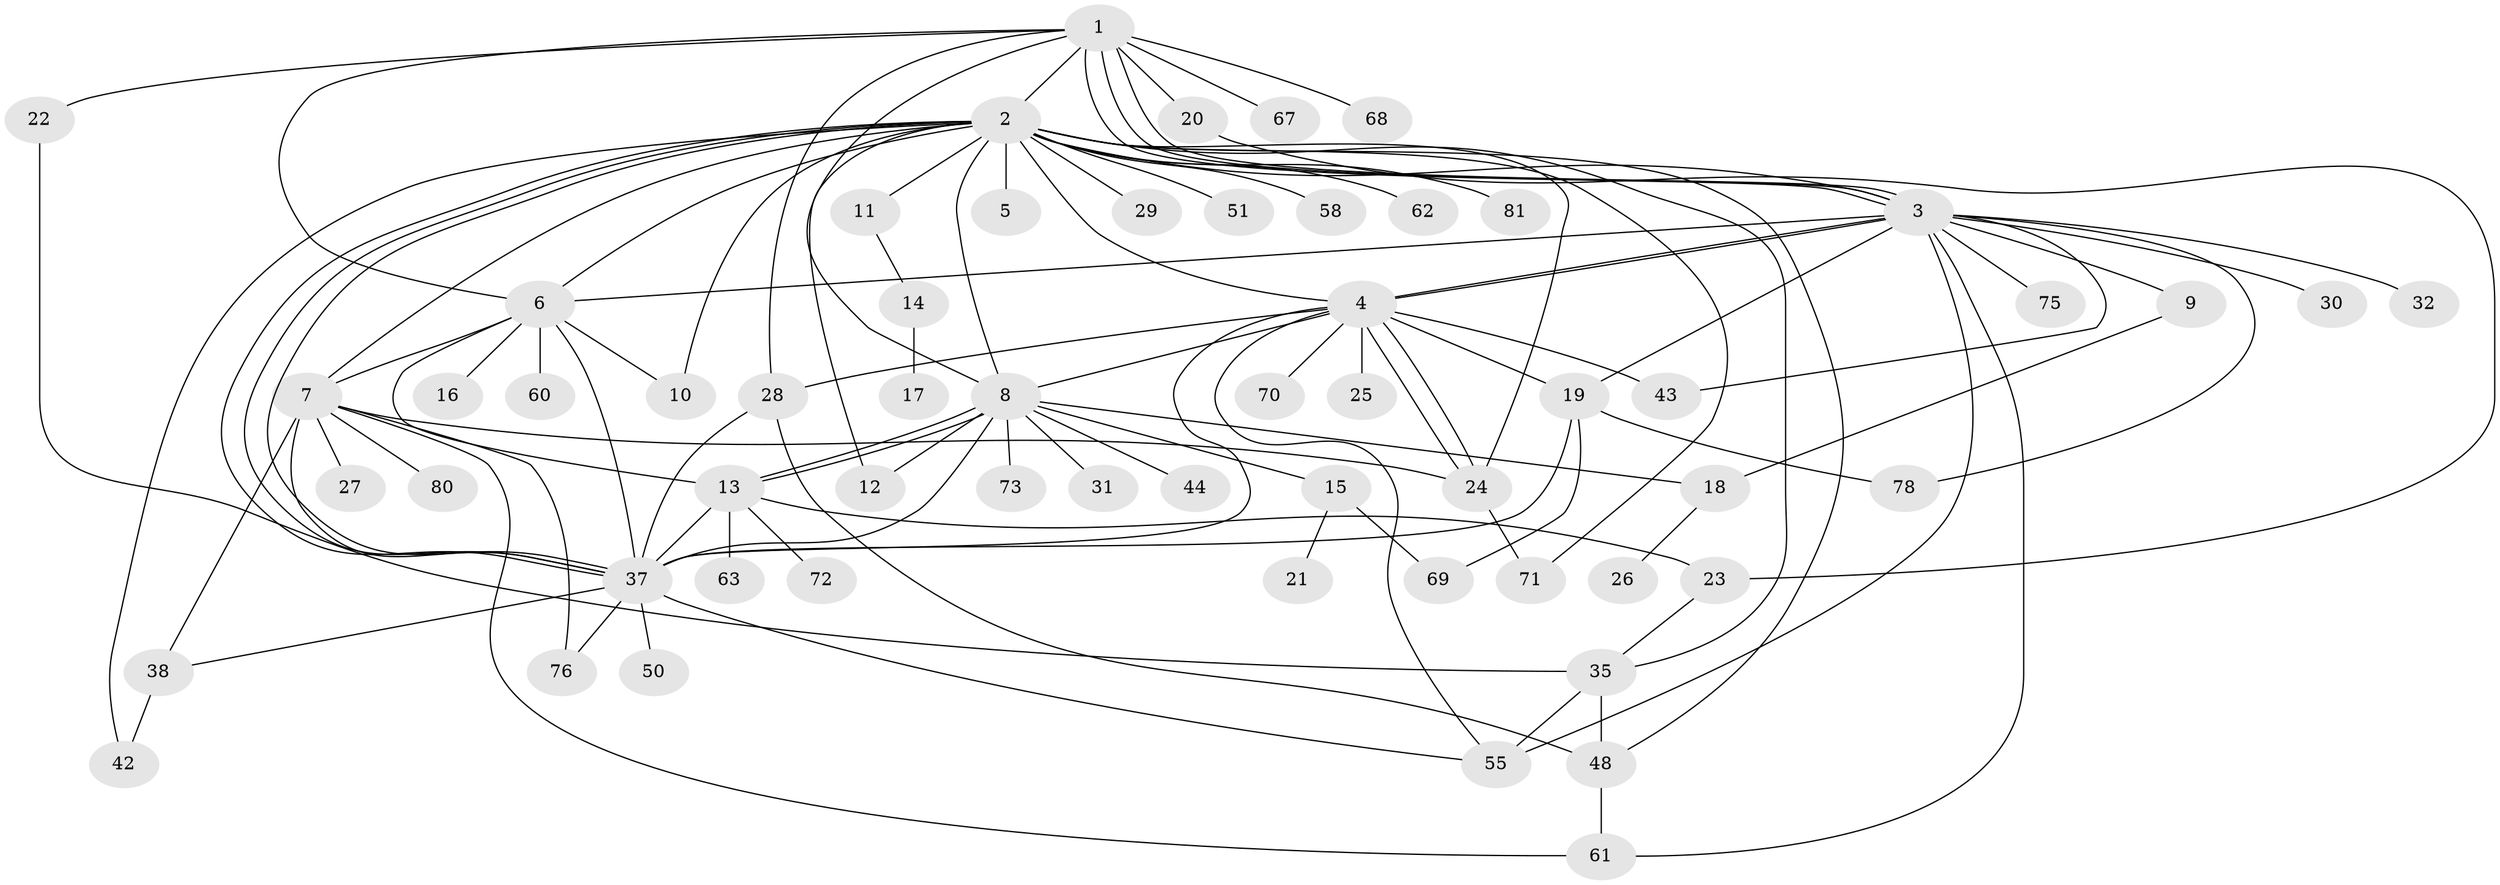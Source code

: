// Generated by graph-tools (version 1.1) at 2025/23/03/03/25 07:23:50]
// undirected, 59 vertices, 104 edges
graph export_dot {
graph [start="1"]
  node [color=gray90,style=filled];
  1 [super="+49"];
  2 [super="+33"];
  3 [super="+56"];
  4 [super="+77"];
  5;
  6 [super="+59"];
  7 [super="+64"];
  8 [super="+74"];
  9;
  10 [super="+36"];
  11;
  12 [super="+34"];
  13 [super="+41"];
  14 [super="+57"];
  15;
  16;
  17;
  18 [super="+40"];
  19 [super="+53"];
  20 [super="+66"];
  21 [super="+45"];
  22;
  23;
  24;
  25;
  26;
  27;
  28 [super="+39"];
  29;
  30 [super="+52"];
  31;
  32 [super="+46"];
  35 [super="+54"];
  37 [super="+47"];
  38;
  42;
  43;
  44;
  48;
  50;
  51;
  55 [super="+82"];
  58;
  60;
  61 [super="+65"];
  62;
  63;
  67;
  68;
  69 [super="+79"];
  70;
  71;
  72;
  73;
  75;
  76;
  78;
  80;
  81;
  1 -- 2;
  1 -- 3;
  1 -- 3;
  1 -- 3;
  1 -- 8;
  1 -- 20;
  1 -- 22;
  1 -- 67;
  1 -- 68;
  1 -- 28;
  1 -- 6;
  2 -- 4;
  2 -- 5;
  2 -- 6 [weight=2];
  2 -- 7;
  2 -- 8;
  2 -- 10;
  2 -- 11;
  2 -- 24;
  2 -- 29;
  2 -- 37;
  2 -- 37;
  2 -- 37;
  2 -- 42;
  2 -- 51;
  2 -- 58;
  2 -- 62;
  2 -- 81;
  2 -- 35;
  2 -- 12;
  2 -- 48;
  2 -- 3;
  2 -- 71;
  3 -- 4;
  3 -- 4;
  3 -- 6;
  3 -- 9 [weight=2];
  3 -- 19 [weight=2];
  3 -- 30;
  3 -- 32;
  3 -- 61;
  3 -- 75;
  3 -- 43;
  3 -- 78;
  3 -- 55;
  4 -- 8;
  4 -- 19;
  4 -- 24;
  4 -- 24;
  4 -- 25;
  4 -- 28;
  4 -- 37;
  4 -- 43;
  4 -- 70;
  4 -- 55;
  6 -- 7;
  6 -- 13;
  6 -- 16;
  6 -- 37;
  6 -- 60;
  6 -- 10;
  7 -- 24;
  7 -- 27;
  7 -- 37;
  7 -- 38;
  7 -- 61;
  7 -- 76;
  7 -- 80;
  8 -- 12;
  8 -- 13;
  8 -- 13;
  8 -- 15;
  8 -- 18;
  8 -- 31;
  8 -- 37 [weight=2];
  8 -- 44;
  8 -- 73;
  9 -- 18;
  11 -- 14;
  13 -- 23;
  13 -- 37;
  13 -- 63;
  13 -- 72;
  14 -- 17;
  15 -- 21;
  15 -- 69;
  18 -- 26;
  19 -- 78;
  19 -- 69;
  19 -- 37;
  20 -- 23;
  22 -- 35;
  23 -- 35;
  24 -- 71;
  28 -- 37;
  28 -- 48;
  35 -- 55;
  35 -- 48;
  37 -- 38;
  37 -- 50;
  37 -- 76;
  37 -- 55;
  38 -- 42;
  48 -- 61;
}
